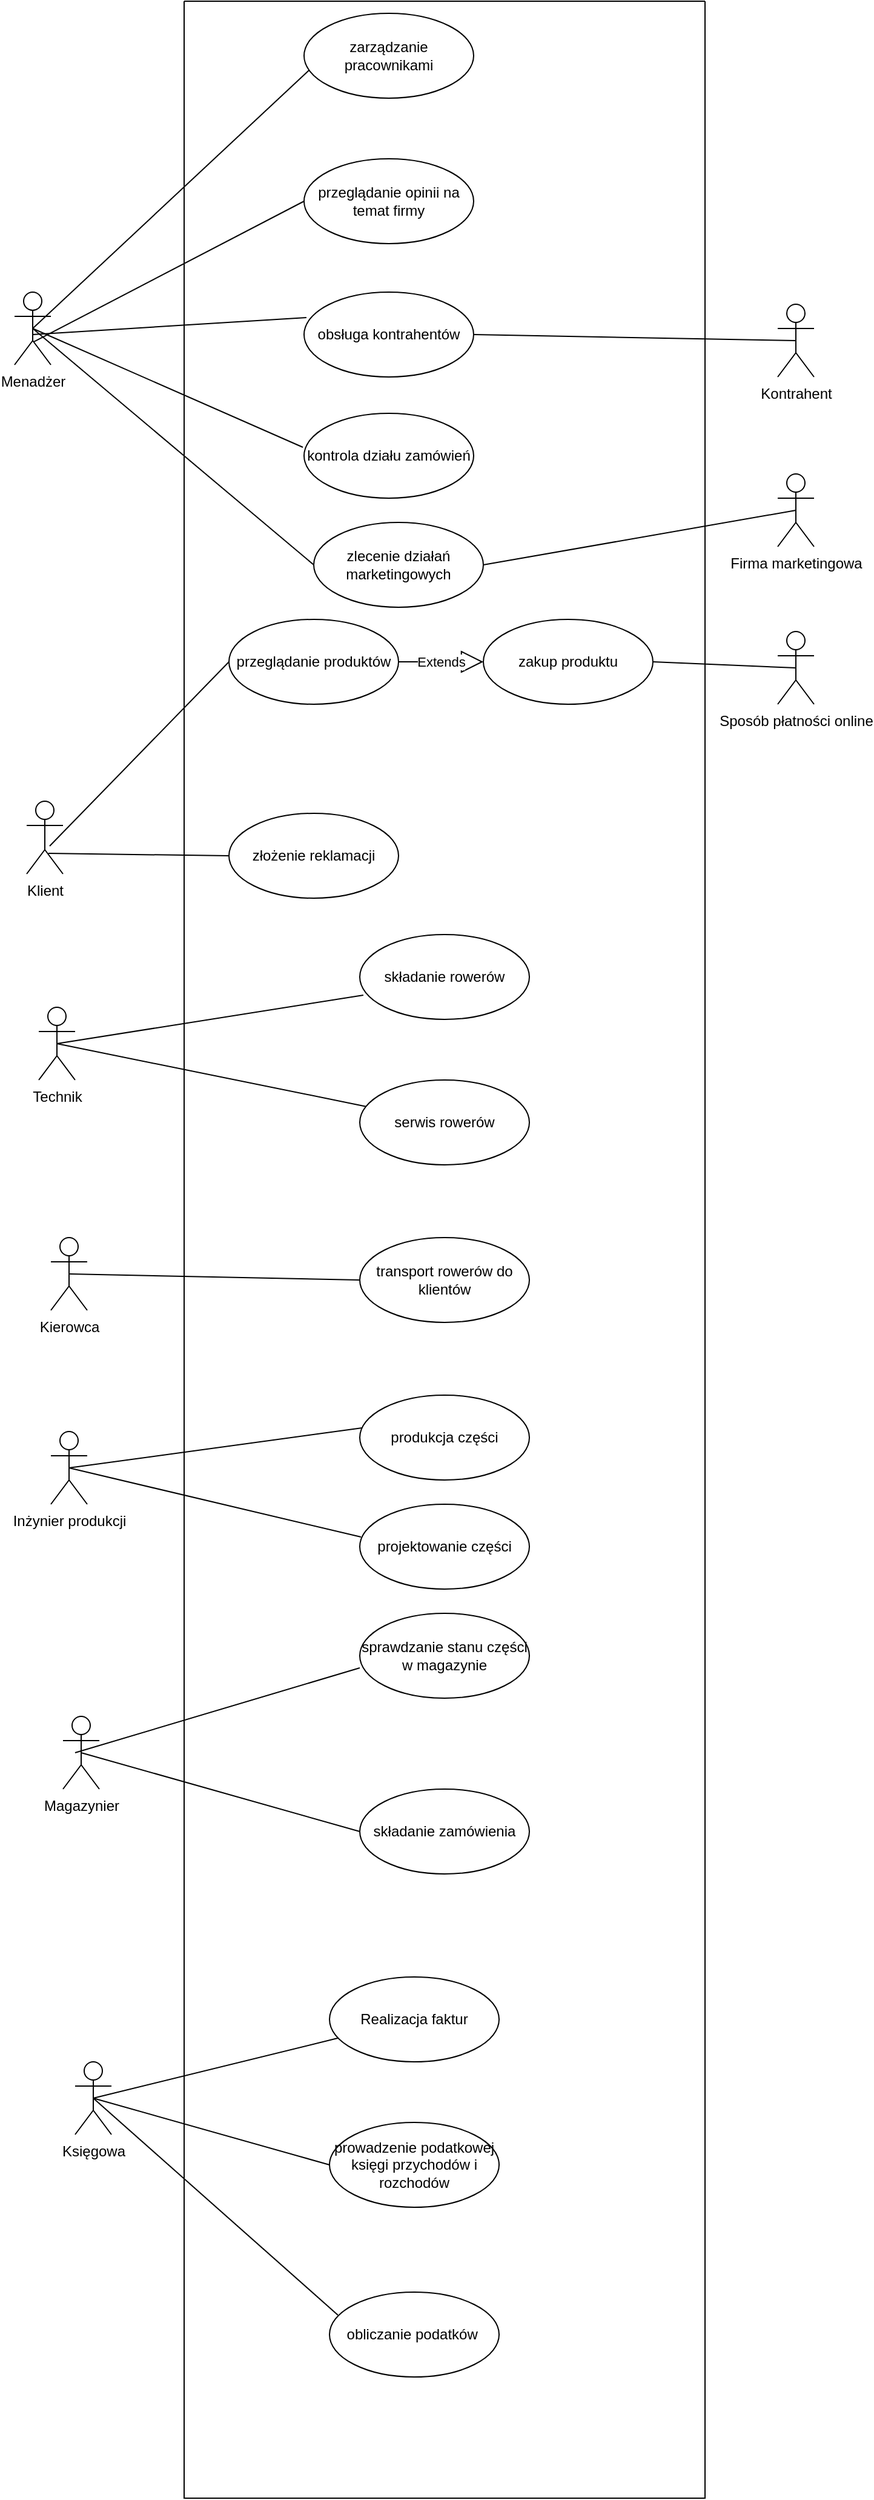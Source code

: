 <mxfile version="20.4.0" type="device" pages="6"><diagram id="hoCVS-rPoOSh22BdfC-m" name="Strona-1"><mxGraphModel dx="782" dy="738" grid="1" gridSize="10" guides="1" tooltips="1" connect="1" arrows="1" fold="1" page="1" pageScale="1" pageWidth="827" pageHeight="1169" math="0" shadow="0"><root><mxCell id="0"/><mxCell id="1" parent="0"/><mxCell id="FvAaGY11qH9GlDOQdjOJ-1" value="Menadżer" style="shape=umlActor;verticalLabelPosition=bottom;verticalAlign=top;html=1;" parent="1" vertex="1"><mxGeometry x="120" y="300" width="30" height="60" as="geometry"/></mxCell><mxCell id="FvAaGY11qH9GlDOQdjOJ-15" value="" style="endArrow=none;html=1;rounded=0;entryX=0;entryY=0.5;entryDx=0;entryDy=0;exitX=0.533;exitY=0.683;exitDx=0;exitDy=0;exitPerimeter=0;" parent="1" source="FvAaGY11qH9GlDOQdjOJ-1" target="FvAaGY11qH9GlDOQdjOJ-10" edge="1"><mxGeometry width="50" height="50" relative="1" as="geometry"><mxPoint x="130" y="380" as="sourcePoint"/><mxPoint x="440" y="420" as="targetPoint"/></mxGeometry></mxCell><mxCell id="S0xytPB3MTsZKQFhiFbv-2" value="" style="endArrow=none;html=1;rounded=0;entryX=0.029;entryY=0.671;entryDx=0;entryDy=0;entryPerimeter=0;exitX=0.5;exitY=0.5;exitDx=0;exitDy=0;exitPerimeter=0;" parent="1" target="S0xytPB3MTsZKQFhiFbv-1" edge="1" source="FvAaGY11qH9GlDOQdjOJ-1"><mxGeometry width="50" height="50" relative="1" as="geometry"><mxPoint x="130" y="370" as="sourcePoint"/><mxPoint x="440" y="520" as="targetPoint"/></mxGeometry></mxCell><mxCell id="S0xytPB3MTsZKQFhiFbv-3" value="" style="swimlane;startSize=0;" parent="1" vertex="1"><mxGeometry x="260" y="60" width="430" height="2060" as="geometry"/></mxCell><mxCell id="S0xytPB3MTsZKQFhiFbv-1" value="zarządzanie pracownikami" style="ellipse;whiteSpace=wrap;html=1;" parent="S0xytPB3MTsZKQFhiFbv-3" vertex="1"><mxGeometry x="99" y="10" width="140" height="70" as="geometry"/></mxCell><mxCell id="FvAaGY11qH9GlDOQdjOJ-10" value="przeglądanie opinii na temat firmy" style="ellipse;whiteSpace=wrap;html=1;" parent="S0xytPB3MTsZKQFhiFbv-3" vertex="1"><mxGeometry x="99" y="130" width="140" height="70" as="geometry"/></mxCell><mxCell id="CT63YX0ikNw3gtP1J1gD-1" value="obsługa kontrahentów" style="ellipse;whiteSpace=wrap;html=1;" vertex="1" parent="S0xytPB3MTsZKQFhiFbv-3"><mxGeometry x="99" y="240" width="140" height="70" as="geometry"/></mxCell><mxCell id="CT63YX0ikNw3gtP1J1gD-4" value="kontrola działu zamówień" style="ellipse;whiteSpace=wrap;html=1;" vertex="1" parent="S0xytPB3MTsZKQFhiFbv-3"><mxGeometry x="99" y="340" width="140" height="70" as="geometry"/></mxCell><mxCell id="DP3IMgGRbxl9CQ-7JWcg-2" value="przeglądanie produktów" style="ellipse;whiteSpace=wrap;html=1;" vertex="1" parent="S0xytPB3MTsZKQFhiFbv-3"><mxGeometry x="37" y="510" width="140" height="70" as="geometry"/></mxCell><mxCell id="DP3IMgGRbxl9CQ-7JWcg-3" value="złożenie reklamacji" style="ellipse;whiteSpace=wrap;html=1;" vertex="1" parent="S0xytPB3MTsZKQFhiFbv-3"><mxGeometry x="37" y="670" width="140" height="70" as="geometry"/></mxCell><mxCell id="DP3IMgGRbxl9CQ-7JWcg-6" value="zakup produktu" style="ellipse;whiteSpace=wrap;html=1;" vertex="1" parent="S0xytPB3MTsZKQFhiFbv-3"><mxGeometry x="247" y="510" width="140" height="70" as="geometry"/></mxCell><mxCell id="DP3IMgGRbxl9CQ-7JWcg-7" value="Extends" style="endArrow=block;endSize=16;endFill=0;html=1;rounded=0;entryX=0;entryY=0.5;entryDx=0;entryDy=0;" edge="1" parent="S0xytPB3MTsZKQFhiFbv-3" source="DP3IMgGRbxl9CQ-7JWcg-2" target="DP3IMgGRbxl9CQ-7JWcg-6"><mxGeometry width="160" relative="1" as="geometry"><mxPoint x="137" y="810" as="sourcePoint"/><mxPoint x="297" y="810" as="targetPoint"/></mxGeometry></mxCell><mxCell id="ganwOjjB0cIFU1Ta8cX_-2" value="składanie rowerów" style="ellipse;whiteSpace=wrap;html=1;" vertex="1" parent="S0xytPB3MTsZKQFhiFbv-3"><mxGeometry x="145" y="770" width="140" height="70" as="geometry"/></mxCell><mxCell id="ganwOjjB0cIFU1Ta8cX_-3" value="produkcja części" style="ellipse;whiteSpace=wrap;html=1;" vertex="1" parent="S0xytPB3MTsZKQFhiFbv-3"><mxGeometry x="145" y="1150" width="140" height="70" as="geometry"/></mxCell><mxCell id="ganwOjjB0cIFU1Ta8cX_-4" value="serwis rowerów" style="ellipse;whiteSpace=wrap;html=1;" vertex="1" parent="S0xytPB3MTsZKQFhiFbv-3"><mxGeometry x="145" y="890" width="140" height="70" as="geometry"/></mxCell><mxCell id="ganwOjjB0cIFU1Ta8cX_-5" value="transport rowerów do klientów" style="ellipse;whiteSpace=wrap;html=1;" vertex="1" parent="S0xytPB3MTsZKQFhiFbv-3"><mxGeometry x="145" y="1020" width="140" height="70" as="geometry"/></mxCell><mxCell id="o9GC9zErhq4c7r1JSYdM-7" value="zlecenie działań marketingowych" style="ellipse;whiteSpace=wrap;html=1;" vertex="1" parent="S0xytPB3MTsZKQFhiFbv-3"><mxGeometry x="107" y="430" width="140" height="70" as="geometry"/></mxCell><mxCell id="o9GC9zErhq4c7r1JSYdM-4" value="sprawdzanie stanu części w magazynie" style="ellipse;whiteSpace=wrap;html=1;" vertex="1" parent="S0xytPB3MTsZKQFhiFbv-3"><mxGeometry x="145" y="1330" width="140" height="70" as="geometry"/></mxCell><mxCell id="o9GC9zErhq4c7r1JSYdM-5" value="składanie zamówienia" style="ellipse;whiteSpace=wrap;html=1;" vertex="1" parent="S0xytPB3MTsZKQFhiFbv-3"><mxGeometry x="145" y="1475" width="140" height="70" as="geometry"/></mxCell><mxCell id="7L2uKRbyTt0hAsR_wfTc-2" value="Realizacja faktur" style="ellipse;whiteSpace=wrap;html=1;" vertex="1" parent="S0xytPB3MTsZKQFhiFbv-3"><mxGeometry x="120" y="1630" width="140" height="70" as="geometry"/></mxCell><mxCell id="7L2uKRbyTt0hAsR_wfTc-3" value="prowadzenie podatkowej księgi przychodów i rozchodów" style="ellipse;whiteSpace=wrap;html=1;" vertex="1" parent="S0xytPB3MTsZKQFhiFbv-3"><mxGeometry x="120" y="1750" width="140" height="70" as="geometry"/></mxCell><mxCell id="7L2uKRbyTt0hAsR_wfTc-4" value="obliczanie podatków&amp;nbsp;" style="ellipse;whiteSpace=wrap;html=1;" vertex="1" parent="S0xytPB3MTsZKQFhiFbv-3"><mxGeometry x="120" y="1890" width="140" height="70" as="geometry"/></mxCell><mxCell id="a5NWLjHo5Y6tozdj7ikf-1" value="projektowanie części" style="ellipse;whiteSpace=wrap;html=1;" vertex="1" parent="S0xytPB3MTsZKQFhiFbv-3"><mxGeometry x="145" y="1240" width="140" height="70" as="geometry"/></mxCell><mxCell id="CT63YX0ikNw3gtP1J1gD-2" value="" style="endArrow=none;html=1;rounded=0;exitX=0.014;exitY=0.3;exitDx=0;exitDy=0;exitPerimeter=0;" edge="1" parent="1" source="CT63YX0ikNw3gtP1J1gD-1"><mxGeometry width="50" height="50" relative="1" as="geometry"><mxPoint x="380" y="500" as="sourcePoint"/><mxPoint x="135" y="335" as="targetPoint"/></mxGeometry></mxCell><mxCell id="CT63YX0ikNw3gtP1J1gD-5" value="" style="endArrow=none;html=1;rounded=0;exitX=-0.007;exitY=0.4;exitDx=0;exitDy=0;exitPerimeter=0;entryX=0.5;entryY=0.5;entryDx=0;entryDy=0;entryPerimeter=0;" edge="1" parent="1" source="CT63YX0ikNw3gtP1J1gD-4" target="FvAaGY11qH9GlDOQdjOJ-1"><mxGeometry width="50" height="50" relative="1" as="geometry"><mxPoint x="400" y="530" as="sourcePoint"/><mxPoint x="130" y="370" as="targetPoint"/></mxGeometry></mxCell><mxCell id="CT63YX0ikNw3gtP1J1gD-6" value="Kontrahent" style="shape=umlActor;verticalLabelPosition=bottom;verticalAlign=top;html=1;" vertex="1" parent="1"><mxGeometry x="750" y="310" width="30" height="60" as="geometry"/></mxCell><mxCell id="CT63YX0ikNw3gtP1J1gD-7" value="" style="endArrow=none;html=1;rounded=0;exitX=1;exitY=0.5;exitDx=0;exitDy=0;entryX=0.5;entryY=0.5;entryDx=0;entryDy=0;entryPerimeter=0;" edge="1" parent="1" source="CT63YX0ikNw3gtP1J1gD-1" target="CT63YX0ikNw3gtP1J1gD-6"><mxGeometry width="50" height="50" relative="1" as="geometry"><mxPoint x="530" y="430" as="sourcePoint"/><mxPoint x="580" y="380" as="targetPoint"/></mxGeometry></mxCell><mxCell id="DP3IMgGRbxl9CQ-7JWcg-8" value="Sposób płatności online" style="shape=umlActor;verticalLabelPosition=bottom;verticalAlign=top;html=1;" vertex="1" parent="1"><mxGeometry x="750" y="580" width="30" height="60" as="geometry"/></mxCell><mxCell id="DP3IMgGRbxl9CQ-7JWcg-9" value="" style="endArrow=none;html=1;rounded=0;entryX=1;entryY=0.5;entryDx=0;entryDy=0;exitX=0.5;exitY=0.5;exitDx=0;exitDy=0;exitPerimeter=0;" edge="1" parent="1" source="DP3IMgGRbxl9CQ-7JWcg-8" target="DP3IMgGRbxl9CQ-7JWcg-6"><mxGeometry width="50" height="50" relative="1" as="geometry"><mxPoint x="457" y="970" as="sourcePoint"/><mxPoint x="507" y="920" as="targetPoint"/></mxGeometry></mxCell><mxCell id="DP3IMgGRbxl9CQ-7JWcg-1" value="Klient&lt;br&gt;" style="shape=umlActor;verticalLabelPosition=bottom;verticalAlign=top;html=1;" vertex="1" parent="1"><mxGeometry x="130" y="720" width="30" height="60" as="geometry"/></mxCell><mxCell id="DP3IMgGRbxl9CQ-7JWcg-4" value="" style="endArrow=none;html=1;rounded=0;exitX=0.633;exitY=0.617;exitDx=0;exitDy=0;exitPerimeter=0;entryX=0;entryY=0.5;entryDx=0;entryDy=0;" edge="1" parent="1" source="DP3IMgGRbxl9CQ-7JWcg-1" target="DP3IMgGRbxl9CQ-7JWcg-2"><mxGeometry width="50" height="50" relative="1" as="geometry"><mxPoint x="467" y="990" as="sourcePoint"/><mxPoint x="517" y="940" as="targetPoint"/></mxGeometry></mxCell><mxCell id="DP3IMgGRbxl9CQ-7JWcg-5" value="" style="endArrow=none;html=1;rounded=0;exitX=0.6;exitY=0.717;exitDx=0;exitDy=0;exitPerimeter=0;entryX=0;entryY=0.5;entryDx=0;entryDy=0;" edge="1" parent="1" source="DP3IMgGRbxl9CQ-7JWcg-1" target="DP3IMgGRbxl9CQ-7JWcg-3"><mxGeometry width="50" height="50" relative="1" as="geometry"><mxPoint x="467" y="990" as="sourcePoint"/><mxPoint x="517" y="940" as="targetPoint"/></mxGeometry></mxCell><mxCell id="ganwOjjB0cIFU1Ta8cX_-1" value="Technik" style="shape=umlActor;verticalLabelPosition=bottom;verticalAlign=top;html=1;" vertex="1" parent="1"><mxGeometry x="140" y="890" width="30" height="60" as="geometry"/></mxCell><mxCell id="ganwOjjB0cIFU1Ta8cX_-8" value="" style="endArrow=none;html=1;rounded=0;exitX=0.5;exitY=0.5;exitDx=0;exitDy=0;exitPerimeter=0;entryX=0.021;entryY=0.714;entryDx=0;entryDy=0;entryPerimeter=0;" edge="1" parent="1" source="ganwOjjB0cIFU1Ta8cX_-1" target="ganwOjjB0cIFU1Ta8cX_-2"><mxGeometry width="50" height="50" relative="1" as="geometry"><mxPoint x="510" y="1190" as="sourcePoint"/><mxPoint x="560" y="1140" as="targetPoint"/></mxGeometry></mxCell><mxCell id="ganwOjjB0cIFU1Ta8cX_-6" value="" style="endArrow=none;html=1;rounded=0;exitX=0.5;exitY=0.5;exitDx=0;exitDy=0;exitPerimeter=0;" edge="1" parent="1" target="ganwOjjB0cIFU1Ta8cX_-4" source="ganwOjjB0cIFU1Ta8cX_-1"><mxGeometry width="50" height="50" relative="1" as="geometry"><mxPoint x="255" y="1090" as="sourcePoint"/><mxPoint x="560" y="1140" as="targetPoint"/></mxGeometry></mxCell><mxCell id="ganwOjjB0cIFU1Ta8cX_-10" value="Kierowca" style="shape=umlActor;verticalLabelPosition=bottom;verticalAlign=top;html=1;" vertex="1" parent="1"><mxGeometry x="150" y="1080" width="30" height="60" as="geometry"/></mxCell><mxCell id="ganwOjjB0cIFU1Ta8cX_-11" value="" style="endArrow=none;html=1;rounded=0;exitX=0;exitY=0.5;exitDx=0;exitDy=0;entryX=0.5;entryY=0.5;entryDx=0;entryDy=0;entryPerimeter=0;" edge="1" parent="1" source="ganwOjjB0cIFU1Ta8cX_-5" target="ganwOjjB0cIFU1Ta8cX_-10"><mxGeometry width="50" height="50" relative="1" as="geometry"><mxPoint x="470" y="1200" as="sourcePoint"/><mxPoint x="520" y="1150" as="targetPoint"/></mxGeometry></mxCell><mxCell id="ganwOjjB0cIFU1Ta8cX_-12" value="Inżynier produkcji" style="shape=umlActor;verticalLabelPosition=bottom;verticalAlign=top;html=1;" vertex="1" parent="1"><mxGeometry x="150" y="1240" width="30" height="60" as="geometry"/></mxCell><mxCell id="ganwOjjB0cIFU1Ta8cX_-14" value="" style="endArrow=none;html=1;rounded=0;exitX=0.014;exitY=0.386;exitDx=0;exitDy=0;exitPerimeter=0;entryX=0.5;entryY=0.5;entryDx=0;entryDy=0;entryPerimeter=0;" edge="1" parent="1" source="ganwOjjB0cIFU1Ta8cX_-3" target="ganwOjjB0cIFU1Ta8cX_-12"><mxGeometry width="50" height="50" relative="1" as="geometry"><mxPoint x="470" y="1200" as="sourcePoint"/><mxPoint x="520" y="1150" as="targetPoint"/></mxGeometry></mxCell><mxCell id="o9GC9zErhq4c7r1JSYdM-1" value="Magazynier" style="shape=umlActor;verticalLabelPosition=bottom;verticalAlign=top;html=1;" vertex="1" parent="1"><mxGeometry x="160" y="1475" width="30" height="60" as="geometry"/></mxCell><mxCell id="o9GC9zErhq4c7r1JSYdM-2" value="" style="endArrow=none;html=1;rounded=0;exitX=0;exitY=0.5;exitDx=0;exitDy=0;entryX=0.5;entryY=0.5;entryDx=0;entryDy=0;entryPerimeter=0;" edge="1" parent="1" source="o9GC9zErhq4c7r1JSYdM-5" target="o9GC9zErhq4c7r1JSYdM-1"><mxGeometry width="50" height="50" relative="1" as="geometry"><mxPoint x="450" y="1670" as="sourcePoint"/><mxPoint x="500" y="1620" as="targetPoint"/></mxGeometry></mxCell><mxCell id="o9GC9zErhq4c7r1JSYdM-3" value="" style="endArrow=none;html=1;rounded=0;exitX=0;exitY=0.643;exitDx=0;exitDy=0;exitPerimeter=0;entryX=0.333;entryY=0.5;entryDx=0;entryDy=0;entryPerimeter=0;" edge="1" parent="1" source="o9GC9zErhq4c7r1JSYdM-4" target="o9GC9zErhq4c7r1JSYdM-1"><mxGeometry width="50" height="50" relative="1" as="geometry"><mxPoint x="450" y="1670" as="sourcePoint"/><mxPoint x="200" y="1570" as="targetPoint"/></mxGeometry></mxCell><mxCell id="o9GC9zErhq4c7r1JSYdM-8" value="" style="endArrow=none;html=1;rounded=0;exitX=0;exitY=0.5;exitDx=0;exitDy=0;entryX=0.5;entryY=0.5;entryDx=0;entryDy=0;entryPerimeter=0;" edge="1" parent="1" source="o9GC9zErhq4c7r1JSYdM-7" target="FvAaGY11qH9GlDOQdjOJ-1"><mxGeometry width="50" height="50" relative="1" as="geometry"><mxPoint x="470" y="500" as="sourcePoint"/><mxPoint x="520" y="450" as="targetPoint"/></mxGeometry></mxCell><mxCell id="o9GC9zErhq4c7r1JSYdM-9" value="Firma marketingowa" style="shape=umlActor;verticalLabelPosition=bottom;verticalAlign=top;html=1;" vertex="1" parent="1"><mxGeometry x="750" y="450" width="30" height="60" as="geometry"/></mxCell><mxCell id="o9GC9zErhq4c7r1JSYdM-10" value="" style="endArrow=none;html=1;rounded=0;exitX=1;exitY=0.5;exitDx=0;exitDy=0;entryX=0.5;entryY=0.5;entryDx=0;entryDy=0;entryPerimeter=0;" edge="1" parent="1" source="o9GC9zErhq4c7r1JSYdM-7" target="o9GC9zErhq4c7r1JSYdM-9"><mxGeometry width="50" height="50" relative="1" as="geometry"><mxPoint x="470" y="500" as="sourcePoint"/><mxPoint x="520" y="450" as="targetPoint"/></mxGeometry></mxCell><mxCell id="7L2uKRbyTt0hAsR_wfTc-1" value="Księgowa" style="shape=umlActor;verticalLabelPosition=bottom;verticalAlign=top;html=1;" vertex="1" parent="1"><mxGeometry x="170" y="1760" width="30" height="60" as="geometry"/></mxCell><mxCell id="7L2uKRbyTt0hAsR_wfTc-5" value="" style="endArrow=none;html=1;rounded=0;exitX=0.5;exitY=0.5;exitDx=0;exitDy=0;exitPerimeter=0;" edge="1" parent="1" source="7L2uKRbyTt0hAsR_wfTc-1" target="7L2uKRbyTt0hAsR_wfTc-2"><mxGeometry width="50" height="50" relative="1" as="geometry"><mxPoint x="450" y="1970" as="sourcePoint"/><mxPoint x="500" y="1920" as="targetPoint"/></mxGeometry></mxCell><mxCell id="7L2uKRbyTt0hAsR_wfTc-6" value="" style="endArrow=none;html=1;rounded=0;entryX=0;entryY=0.5;entryDx=0;entryDy=0;exitX=0.5;exitY=0.5;exitDx=0;exitDy=0;exitPerimeter=0;" edge="1" parent="1" source="7L2uKRbyTt0hAsR_wfTc-1" target="7L2uKRbyTt0hAsR_wfTc-3"><mxGeometry width="50" height="50" relative="1" as="geometry"><mxPoint x="190" y="1880" as="sourcePoint"/><mxPoint x="370" y="1910" as="targetPoint"/></mxGeometry></mxCell><mxCell id="7L2uKRbyTt0hAsR_wfTc-7" value="" style="endArrow=none;html=1;rounded=0;exitX=0.5;exitY=0.5;exitDx=0;exitDy=0;exitPerimeter=0;entryX=0.05;entryY=0.271;entryDx=0;entryDy=0;entryPerimeter=0;" edge="1" parent="1" source="7L2uKRbyTt0hAsR_wfTc-1" target="7L2uKRbyTt0hAsR_wfTc-4"><mxGeometry width="50" height="50" relative="1" as="geometry"><mxPoint x="450" y="1970" as="sourcePoint"/><mxPoint x="500" y="1920" as="targetPoint"/></mxGeometry></mxCell><mxCell id="a5NWLjHo5Y6tozdj7ikf-2" value="" style="endArrow=none;html=1;rounded=0;exitX=0.007;exitY=0.386;exitDx=0;exitDy=0;exitPerimeter=0;entryX=0.5;entryY=0.5;entryDx=0;entryDy=0;entryPerimeter=0;" edge="1" parent="1" source="a5NWLjHo5Y6tozdj7ikf-1" target="ganwOjjB0cIFU1Ta8cX_-12"><mxGeometry width="50" height="50" relative="1" as="geometry"><mxPoint x="470" y="1200" as="sourcePoint"/><mxPoint x="520" y="1150" as="targetPoint"/></mxGeometry></mxCell></root></mxGraphModel></diagram><diagram id="cCqOEJO8YpwySiDjqFZc" name="Strona-2"><mxGraphModel dx="782" dy="738" grid="1" gridSize="10" guides="1" tooltips="1" connect="1" arrows="1" fold="1" page="1" pageScale="1" pageWidth="827" pageHeight="1169" math="0" shadow="0"><root><mxCell id="0"/><mxCell id="1" parent="0"/><mxCell id="2H-L9FNUFKNqdW5Mov6z-1" value="Klient&lt;br&gt;" style="shape=umlActor;verticalLabelPosition=bottom;verticalAlign=top;html=1;" parent="1" vertex="1"><mxGeometry x="90" y="290" width="30" height="60" as="geometry"/></mxCell><mxCell id="2H-L9FNUFKNqdW5Mov6z-2" value="przeglądanie produktów" style="ellipse;whiteSpace=wrap;html=1;" parent="1" vertex="1"><mxGeometry x="220" y="130" width="140" height="70" as="geometry"/></mxCell><mxCell id="2H-L9FNUFKNqdW5Mov6z-3" value="złożenie reklamacji" style="ellipse;whiteSpace=wrap;html=1;" parent="1" vertex="1"><mxGeometry x="220" y="250" width="140" height="70" as="geometry"/></mxCell><mxCell id="2H-L9FNUFKNqdW5Mov6z-6" value="" style="endArrow=none;html=1;rounded=0;exitX=0.633;exitY=0.617;exitDx=0;exitDy=0;exitPerimeter=0;entryX=0.064;entryY=0.757;entryDx=0;entryDy=0;entryPerimeter=0;" parent="1" source="2H-L9FNUFKNqdW5Mov6z-1" target="2H-L9FNUFKNqdW5Mov6z-2" edge="1"><mxGeometry width="50" height="50" relative="1" as="geometry"><mxPoint x="390" y="430" as="sourcePoint"/><mxPoint x="440" y="380" as="targetPoint"/></mxGeometry></mxCell><mxCell id="2H-L9FNUFKNqdW5Mov6z-7" value="" style="endArrow=none;html=1;rounded=0;exitX=0.6;exitY=0.717;exitDx=0;exitDy=0;exitPerimeter=0;entryX=0.036;entryY=0.7;entryDx=0;entryDy=0;entryPerimeter=0;" parent="1" source="2H-L9FNUFKNqdW5Mov6z-1" target="2H-L9FNUFKNqdW5Mov6z-3" edge="1"><mxGeometry width="50" height="50" relative="1" as="geometry"><mxPoint x="390" y="430" as="sourcePoint"/><mxPoint x="440" y="380" as="targetPoint"/></mxGeometry></mxCell><mxCell id="Jn-mRPjmH_z87xZ3HDTm-1" value="" style="swimlane;startSize=0;" parent="1" vertex="1"><mxGeometry x="210" y="70" width="430" height="610" as="geometry"/></mxCell><mxCell id="2H-L9FNUFKNqdW5Mov6z-4" value="zakup produktu" style="ellipse;whiteSpace=wrap;html=1;" parent="Jn-mRPjmH_z87xZ3HDTm-1" vertex="1"><mxGeometry x="220" y="60" width="140" height="70" as="geometry"/></mxCell><mxCell id="NgeimCEOkTriGnGZCz_o-1" value="Extends" style="endArrow=block;endSize=16;endFill=0;html=1;rounded=0;entryX=0;entryY=0.5;entryDx=0;entryDy=0;" edge="1" parent="1" source="2H-L9FNUFKNqdW5Mov6z-2" target="2H-L9FNUFKNqdW5Mov6z-4"><mxGeometry width="160" relative="1" as="geometry"><mxPoint x="320" y="380" as="sourcePoint"/><mxPoint x="480" y="380" as="targetPoint"/></mxGeometry></mxCell><mxCell id="NgeimCEOkTriGnGZCz_o-3" value="sposób płatności online&lt;br&gt;" style="shape=umlActor;verticalLabelPosition=bottom;verticalAlign=top;html=1;" vertex="1" parent="1"><mxGeometry x="720" y="190" width="30" height="60" as="geometry"/></mxCell><mxCell id="NgeimCEOkTriGnGZCz_o-4" value="" style="endArrow=none;html=1;rounded=0;entryX=1;entryY=0.5;entryDx=0;entryDy=0;exitX=0.5;exitY=0.5;exitDx=0;exitDy=0;exitPerimeter=0;" edge="1" parent="1" source="NgeimCEOkTriGnGZCz_o-3" target="2H-L9FNUFKNqdW5Mov6z-4"><mxGeometry width="50" height="50" relative="1" as="geometry"><mxPoint x="380" y="410" as="sourcePoint"/><mxPoint x="430" y="360" as="targetPoint"/></mxGeometry></mxCell></root></mxGraphModel></diagram><diagram id="nf-NQRFIOwFm1mWCqDwF" name="Strona-3"><mxGraphModel dx="782" dy="738" grid="1" gridSize="10" guides="1" tooltips="1" connect="1" arrows="1" fold="1" page="1" pageScale="1" pageWidth="827" pageHeight="1169" math="0" shadow="0"><root><mxCell id="0"/><mxCell id="1" parent="0"/><mxCell id="xmu-TASQii0uFfKgcMoh-1" value="Pracownik&lt;br&gt;" style="shape=umlActor;verticalLabelPosition=bottom;verticalAlign=top;html=1;" parent="1" vertex="1"><mxGeometry x="120" y="300" width="30" height="60" as="geometry"/></mxCell><mxCell id="xmu-TASQii0uFfKgcMoh-2" value="składanie rowerów" style="ellipse;whiteSpace=wrap;html=1;" parent="1" vertex="1"><mxGeometry x="290" y="130" width="140" height="70" as="geometry"/></mxCell><mxCell id="iyUzXncnlPQJ68AVgpBH-1" value="produkcja części" style="ellipse;whiteSpace=wrap;html=1;" parent="1" vertex="1"><mxGeometry x="290" y="260" width="140" height="70" as="geometry"/></mxCell><mxCell id="iyUzXncnlPQJ68AVgpBH-2" value="serwis rowerów" style="ellipse;whiteSpace=wrap;html=1;" parent="1" vertex="1"><mxGeometry x="290" y="390" width="140" height="70" as="geometry"/></mxCell><mxCell id="iyUzXncnlPQJ68AVgpBH-3" value="transport rowerów do klientów" style="ellipse;whiteSpace=wrap;html=1;" parent="1" vertex="1"><mxGeometry x="290" y="515" width="140" height="70" as="geometry"/></mxCell><mxCell id="iyUzXncnlPQJ68AVgpBH-4" value="" style="endArrow=none;html=1;rounded=0;" parent="1" target="iyUzXncnlPQJ68AVgpBH-1" edge="1"><mxGeometry width="50" height="50" relative="1" as="geometry"><mxPoint x="135" y="330" as="sourcePoint"/><mxPoint x="440" y="380" as="targetPoint"/></mxGeometry></mxCell><mxCell id="iyUzXncnlPQJ68AVgpBH-5" value="" style="endArrow=none;html=1;rounded=0;" parent="1" target="iyUzXncnlPQJ68AVgpBH-2" edge="1"><mxGeometry width="50" height="50" relative="1" as="geometry"><mxPoint x="140" y="330" as="sourcePoint"/><mxPoint x="440" y="380" as="targetPoint"/></mxGeometry></mxCell><mxCell id="iyUzXncnlPQJ68AVgpBH-6" value="" style="endArrow=none;html=1;rounded=0;exitX=0.5;exitY=0.5;exitDx=0;exitDy=0;exitPerimeter=0;entryX=0.021;entryY=0.714;entryDx=0;entryDy=0;entryPerimeter=0;" parent="1" source="xmu-TASQii0uFfKgcMoh-1" target="xmu-TASQii0uFfKgcMoh-2" edge="1"><mxGeometry width="50" height="50" relative="1" as="geometry"><mxPoint x="390" y="430" as="sourcePoint"/><mxPoint x="440" y="380" as="targetPoint"/></mxGeometry></mxCell><mxCell id="iyUzXncnlPQJ68AVgpBH-7" value="" style="endArrow=none;html=1;rounded=0;exitX=0.567;exitY=0.633;exitDx=0;exitDy=0;exitPerimeter=0;entryX=0;entryY=0;entryDx=0;entryDy=0;" parent="1" source="xmu-TASQii0uFfKgcMoh-1" target="iyUzXncnlPQJ68AVgpBH-3" edge="1"><mxGeometry width="50" height="50" relative="1" as="geometry"><mxPoint x="390" y="430" as="sourcePoint"/><mxPoint x="440" y="380" as="targetPoint"/></mxGeometry></mxCell><mxCell id="iyUzXncnlPQJ68AVgpBH-8" value="" style="swimlane;startSize=0;" parent="1" vertex="1"><mxGeometry x="210" y="90" width="380" height="570" as="geometry"/></mxCell></root></mxGraphModel></diagram><diagram id="GhSBbYbBYLMqx_cPDzv5" name="Strona-4"><mxGraphModel dx="782" dy="738" grid="1" gridSize="10" guides="1" tooltips="1" connect="1" arrows="1" fold="1" page="1" pageScale="1" pageWidth="827" pageHeight="1169" math="0" shadow="0"><root><mxCell id="0"/><mxCell id="1" parent="0"/><mxCell id="y2lBHnrOit4NiBpaGEC8-1" value="Księgowa" style="shape=umlActor;verticalLabelPosition=bottom;verticalAlign=top;html=1;" parent="1" vertex="1"><mxGeometry x="110" y="300" width="30" height="60" as="geometry"/></mxCell><mxCell id="T1HJcB59lP5b6RHjN1wT-1" value="Wystawianie faktur" style="ellipse;whiteSpace=wrap;html=1;" parent="1" vertex="1"><mxGeometry x="310" y="170" width="140" height="70" as="geometry"/></mxCell><mxCell id="T1HJcB59lP5b6RHjN1wT-2" value="prowadzenie podatkowej księgi przychodów i rozchodów" style="ellipse;whiteSpace=wrap;html=1;" parent="1" vertex="1"><mxGeometry x="310" y="320" width="140" height="70" as="geometry"/></mxCell><mxCell id="T1HJcB59lP5b6RHjN1wT-3" value="obliczanie podatków&amp;nbsp;" style="ellipse;whiteSpace=wrap;html=1;" parent="1" vertex="1"><mxGeometry x="304" y="450" width="140" height="70" as="geometry"/></mxCell><mxCell id="T1HJcB59lP5b6RHjN1wT-4" value="" style="endArrow=none;html=1;rounded=0;exitX=0.5;exitY=0.5;exitDx=0;exitDy=0;exitPerimeter=0;" parent="1" source="y2lBHnrOit4NiBpaGEC8-1" target="T1HJcB59lP5b6RHjN1wT-1" edge="1"><mxGeometry width="50" height="50" relative="1" as="geometry"><mxPoint x="390" y="420" as="sourcePoint"/><mxPoint x="440" y="370" as="targetPoint"/></mxGeometry></mxCell><mxCell id="T1HJcB59lP5b6RHjN1wT-5" value="" style="endArrow=none;html=1;rounded=0;" parent="1" edge="1"><mxGeometry width="50" height="50" relative="1" as="geometry"><mxPoint x="130" y="330" as="sourcePoint"/><mxPoint x="310" y="360" as="targetPoint"/></mxGeometry></mxCell><mxCell id="T1HJcB59lP5b6RHjN1wT-6" value="" style="endArrow=none;html=1;rounded=0;exitX=0.5;exitY=0.5;exitDx=0;exitDy=0;exitPerimeter=0;entryX=0.05;entryY=0.271;entryDx=0;entryDy=0;entryPerimeter=0;" parent="1" source="y2lBHnrOit4NiBpaGEC8-1" target="T1HJcB59lP5b6RHjN1wT-3" edge="1"><mxGeometry width="50" height="50" relative="1" as="geometry"><mxPoint x="390" y="420" as="sourcePoint"/><mxPoint x="440" y="370" as="targetPoint"/></mxGeometry></mxCell><mxCell id="ilN_JBU_Tm67VbuS7DJt-1" value="" style="swimlane;startSize=0;" parent="1" vertex="1"><mxGeometry x="240" y="100" width="280" height="510" as="geometry"/></mxCell></root></mxGraphModel></diagram><diagram id="AqHqFj9O7eDuZ1rmP4Ys" name="Strona-5"><mxGraphModel dx="782" dy="738" grid="1" gridSize="10" guides="1" tooltips="1" connect="1" arrows="1" fold="1" page="1" pageScale="1" pageWidth="827" pageHeight="1169" math="0" shadow="0"><root><mxCell id="0"/><mxCell id="1" parent="0"/><mxCell id="6l8qwnVjar8eZgge14xq-1" value="marketing" style="shape=umlActor;verticalLabelPosition=bottom;verticalAlign=top;html=1;" parent="1" vertex="1"><mxGeometry x="130" y="300" width="30" height="60" as="geometry"/></mxCell><mxCell id="6l8qwnVjar8eZgge14xq-2" value="promocja firmy" style="ellipse;whiteSpace=wrap;html=1;" parent="1" vertex="1"><mxGeometry x="280" y="250" width="140" height="70" as="geometry"/></mxCell><mxCell id="6l8qwnVjar8eZgge14xq-3" value="organizowanie eventów&amp;nbsp;" style="ellipse;whiteSpace=wrap;html=1;" parent="1" vertex="1"><mxGeometry x="280" y="400" width="140" height="70" as="geometry"/></mxCell><mxCell id="crB8usXMnbu3ugZSGOm2-1" value="" style="endArrow=none;html=1;rounded=0;exitX=0.467;exitY=0.633;exitDx=0;exitDy=0;exitPerimeter=0;entryX=0.1;entryY=0.786;entryDx=0;entryDy=0;entryPerimeter=0;" parent="1" source="6l8qwnVjar8eZgge14xq-1" target="6l8qwnVjar8eZgge14xq-3" edge="1"><mxGeometry width="50" height="50" relative="1" as="geometry"><mxPoint x="390" y="430" as="sourcePoint"/><mxPoint x="440" y="380" as="targetPoint"/></mxGeometry></mxCell><mxCell id="crB8usXMnbu3ugZSGOm2-2" value="" style="endArrow=none;html=1;rounded=0;exitX=0.533;exitY=0.683;exitDx=0;exitDy=0;exitPerimeter=0;entryX=0.029;entryY=0.757;entryDx=0;entryDy=0;entryPerimeter=0;" parent="1" source="6l8qwnVjar8eZgge14xq-1" target="6l8qwnVjar8eZgge14xq-2" edge="1"><mxGeometry width="50" height="50" relative="1" as="geometry"><mxPoint x="390" y="430" as="sourcePoint"/><mxPoint x="440" y="380" as="targetPoint"/></mxGeometry></mxCell><mxCell id="l7vfkXr2zDkqwLYU4AJ8-1" value="" style="swimlane;startSize=0;" parent="1" vertex="1"><mxGeometry x="200" y="180" width="310" height="320" as="geometry"/></mxCell></root></mxGraphModel></diagram><diagram id="7hVzv2jEhYWGVd8eKecd" name="Strona-6"><mxGraphModel dx="782" dy="738" grid="1" gridSize="10" guides="1" tooltips="1" connect="1" arrows="1" fold="1" page="1" pageScale="1" pageWidth="827" pageHeight="1169" math="0" shadow="0"><root><mxCell id="0"/><mxCell id="1" parent="0"/><mxCell id="I098_KIZLulqE_H1oeg3-1" value="magazynier" style="shape=umlActor;verticalLabelPosition=bottom;verticalAlign=top;html=1;" parent="1" vertex="1"><mxGeometry x="120" y="300" width="30" height="60" as="geometry"/></mxCell><mxCell id="I098_KIZLulqE_H1oeg3-4" value="" style="endArrow=none;html=1;rounded=0;exitX=0;exitY=0.5;exitDx=0;exitDy=0;entryX=0.5;entryY=0.5;entryDx=0;entryDy=0;entryPerimeter=0;" parent="1" source="I098_KIZLulqE_H1oeg3-3" target="I098_KIZLulqE_H1oeg3-1" edge="1"><mxGeometry width="50" height="50" relative="1" as="geometry"><mxPoint x="390" y="430" as="sourcePoint"/><mxPoint x="440" y="380" as="targetPoint"/></mxGeometry></mxCell><mxCell id="I098_KIZLulqE_H1oeg3-5" value="" style="endArrow=none;html=1;rounded=0;exitX=0;exitY=0.643;exitDx=0;exitDy=0;exitPerimeter=0;entryX=0.333;entryY=0.5;entryDx=0;entryDy=0;entryPerimeter=0;" parent="1" source="I098_KIZLulqE_H1oeg3-2" target="I098_KIZLulqE_H1oeg3-1" edge="1"><mxGeometry width="50" height="50" relative="1" as="geometry"><mxPoint x="390" y="430" as="sourcePoint"/><mxPoint x="140" y="330" as="targetPoint"/></mxGeometry></mxCell><mxCell id="I098_KIZLulqE_H1oeg3-6" value="" style="swimlane;startSize=0;" parent="1" vertex="1"><mxGeometry x="190" y="110" width="330" height="410" as="geometry"/></mxCell><mxCell id="I098_KIZLulqE_H1oeg3-2" value="sprawdzanie stanu części w magazynie" style="ellipse;whiteSpace=wrap;html=1;" parent="I098_KIZLulqE_H1oeg3-6" vertex="1"><mxGeometry x="100" y="110" width="140" height="70" as="geometry"/></mxCell><mxCell id="I098_KIZLulqE_H1oeg3-3" value="składanie zamówienia" style="ellipse;whiteSpace=wrap;html=1;" parent="I098_KIZLulqE_H1oeg3-6" vertex="1"><mxGeometry x="100" y="270" width="140" height="70" as="geometry"/></mxCell></root></mxGraphModel></diagram></mxfile>